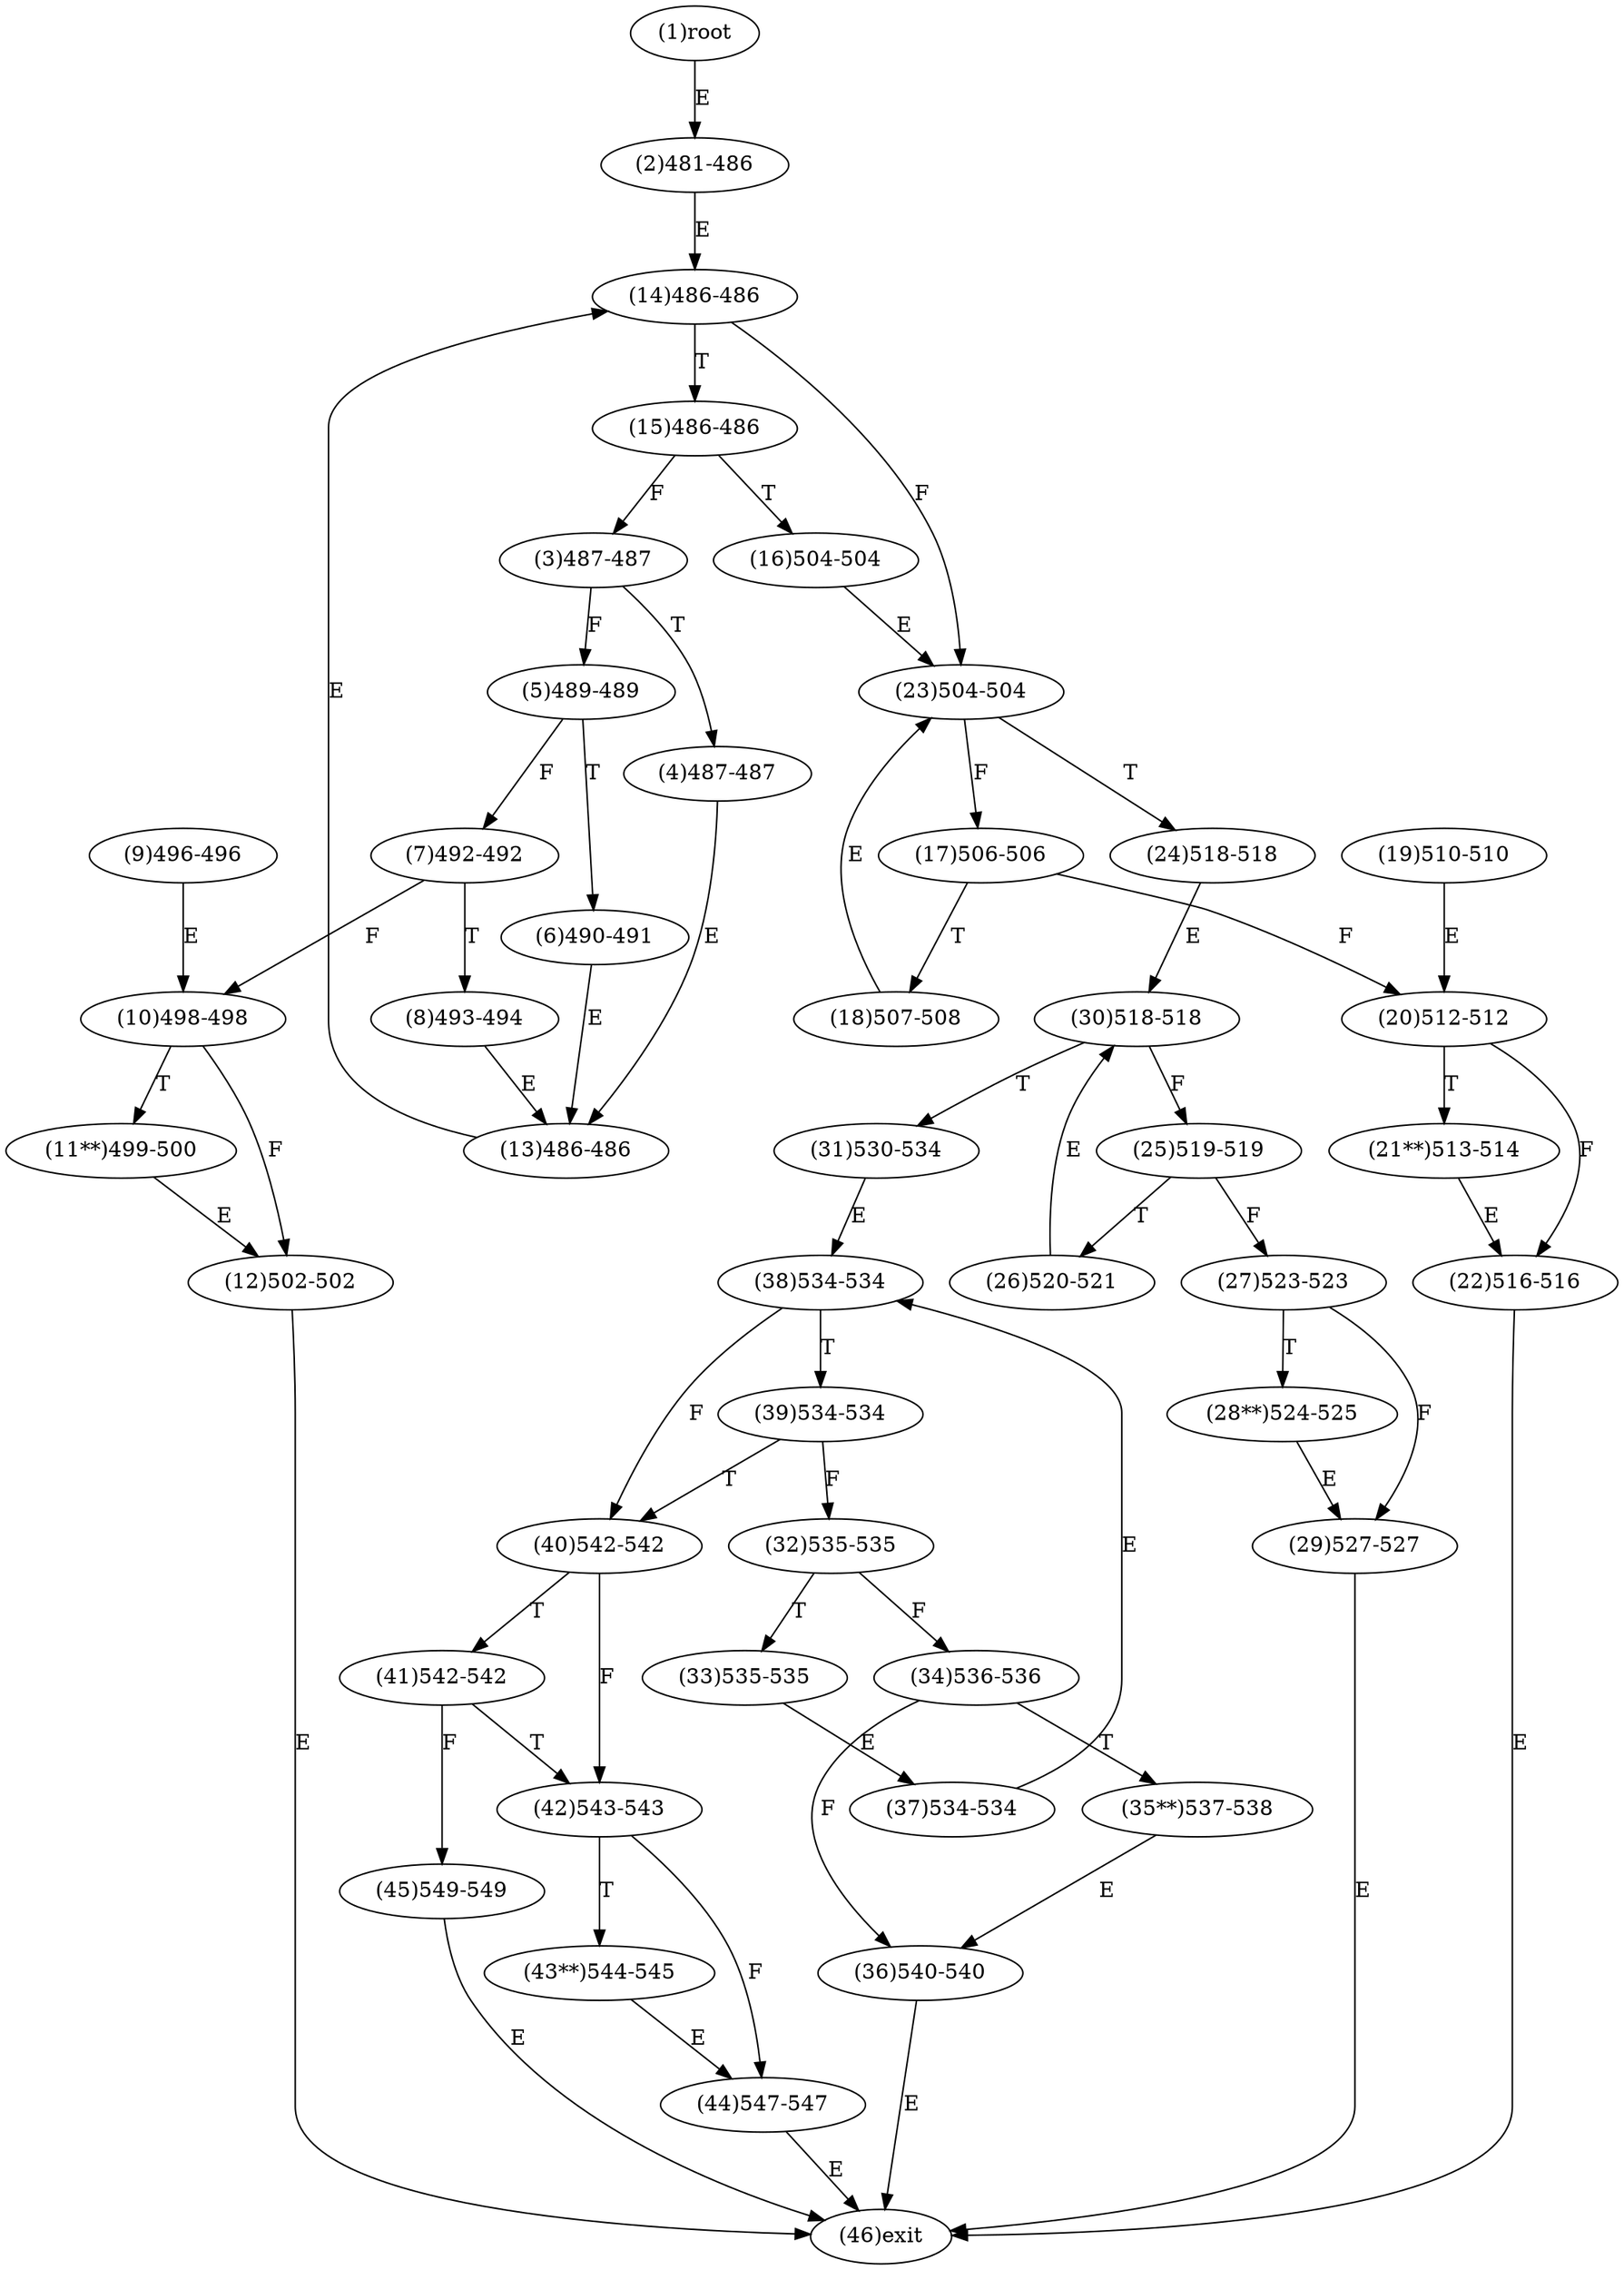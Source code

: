 digraph "" { 
1[ label="(1)root"];
2[ label="(2)481-486"];
3[ label="(3)487-487"];
4[ label="(4)487-487"];
5[ label="(5)489-489"];
6[ label="(6)490-491"];
7[ label="(7)492-492"];
8[ label="(8)493-494"];
9[ label="(9)496-496"];
10[ label="(10)498-498"];
11[ label="(11**)499-500"];
12[ label="(12)502-502"];
13[ label="(13)486-486"];
14[ label="(14)486-486"];
15[ label="(15)486-486"];
17[ label="(17)506-506"];
16[ label="(16)504-504"];
19[ label="(19)510-510"];
18[ label="(18)507-508"];
21[ label="(21**)513-514"];
20[ label="(20)512-512"];
23[ label="(23)504-504"];
22[ label="(22)516-516"];
25[ label="(25)519-519"];
24[ label="(24)518-518"];
27[ label="(27)523-523"];
26[ label="(26)520-521"];
29[ label="(29)527-527"];
28[ label="(28**)524-525"];
31[ label="(31)530-534"];
30[ label="(30)518-518"];
34[ label="(34)536-536"];
35[ label="(35**)537-538"];
32[ label="(32)535-535"];
33[ label="(33)535-535"];
38[ label="(38)534-534"];
39[ label="(39)534-534"];
36[ label="(36)540-540"];
37[ label="(37)534-534"];
42[ label="(42)543-543"];
43[ label="(43**)544-545"];
40[ label="(40)542-542"];
41[ label="(41)542-542"];
46[ label="(46)exit"];
44[ label="(44)547-547"];
45[ label="(45)549-549"];
1->2[ label="E"];
2->14[ label="E"];
3->5[ label="F"];
3->4[ label="T"];
4->13[ label="E"];
5->7[ label="F"];
5->6[ label="T"];
6->13[ label="E"];
7->10[ label="F"];
7->8[ label="T"];
8->13[ label="E"];
9->10[ label="E"];
10->12[ label="F"];
10->11[ label="T"];
11->12[ label="E"];
12->46[ label="E"];
13->14[ label="E"];
14->23[ label="F"];
14->15[ label="T"];
15->3[ label="F"];
15->16[ label="T"];
16->23[ label="E"];
17->20[ label="F"];
17->18[ label="T"];
18->23[ label="E"];
19->20[ label="E"];
20->22[ label="F"];
20->21[ label="T"];
21->22[ label="E"];
22->46[ label="E"];
23->17[ label="F"];
23->24[ label="T"];
24->30[ label="E"];
25->27[ label="F"];
25->26[ label="T"];
26->30[ label="E"];
27->29[ label="F"];
27->28[ label="T"];
28->29[ label="E"];
29->46[ label="E"];
30->25[ label="F"];
30->31[ label="T"];
31->38[ label="E"];
32->34[ label="F"];
32->33[ label="T"];
33->37[ label="E"];
34->36[ label="F"];
34->35[ label="T"];
35->36[ label="E"];
36->46[ label="E"];
37->38[ label="E"];
38->40[ label="F"];
38->39[ label="T"];
39->32[ label="F"];
39->40[ label="T"];
40->42[ label="F"];
40->41[ label="T"];
41->45[ label="F"];
41->42[ label="T"];
42->44[ label="F"];
42->43[ label="T"];
43->44[ label="E"];
44->46[ label="E"];
45->46[ label="E"];
}